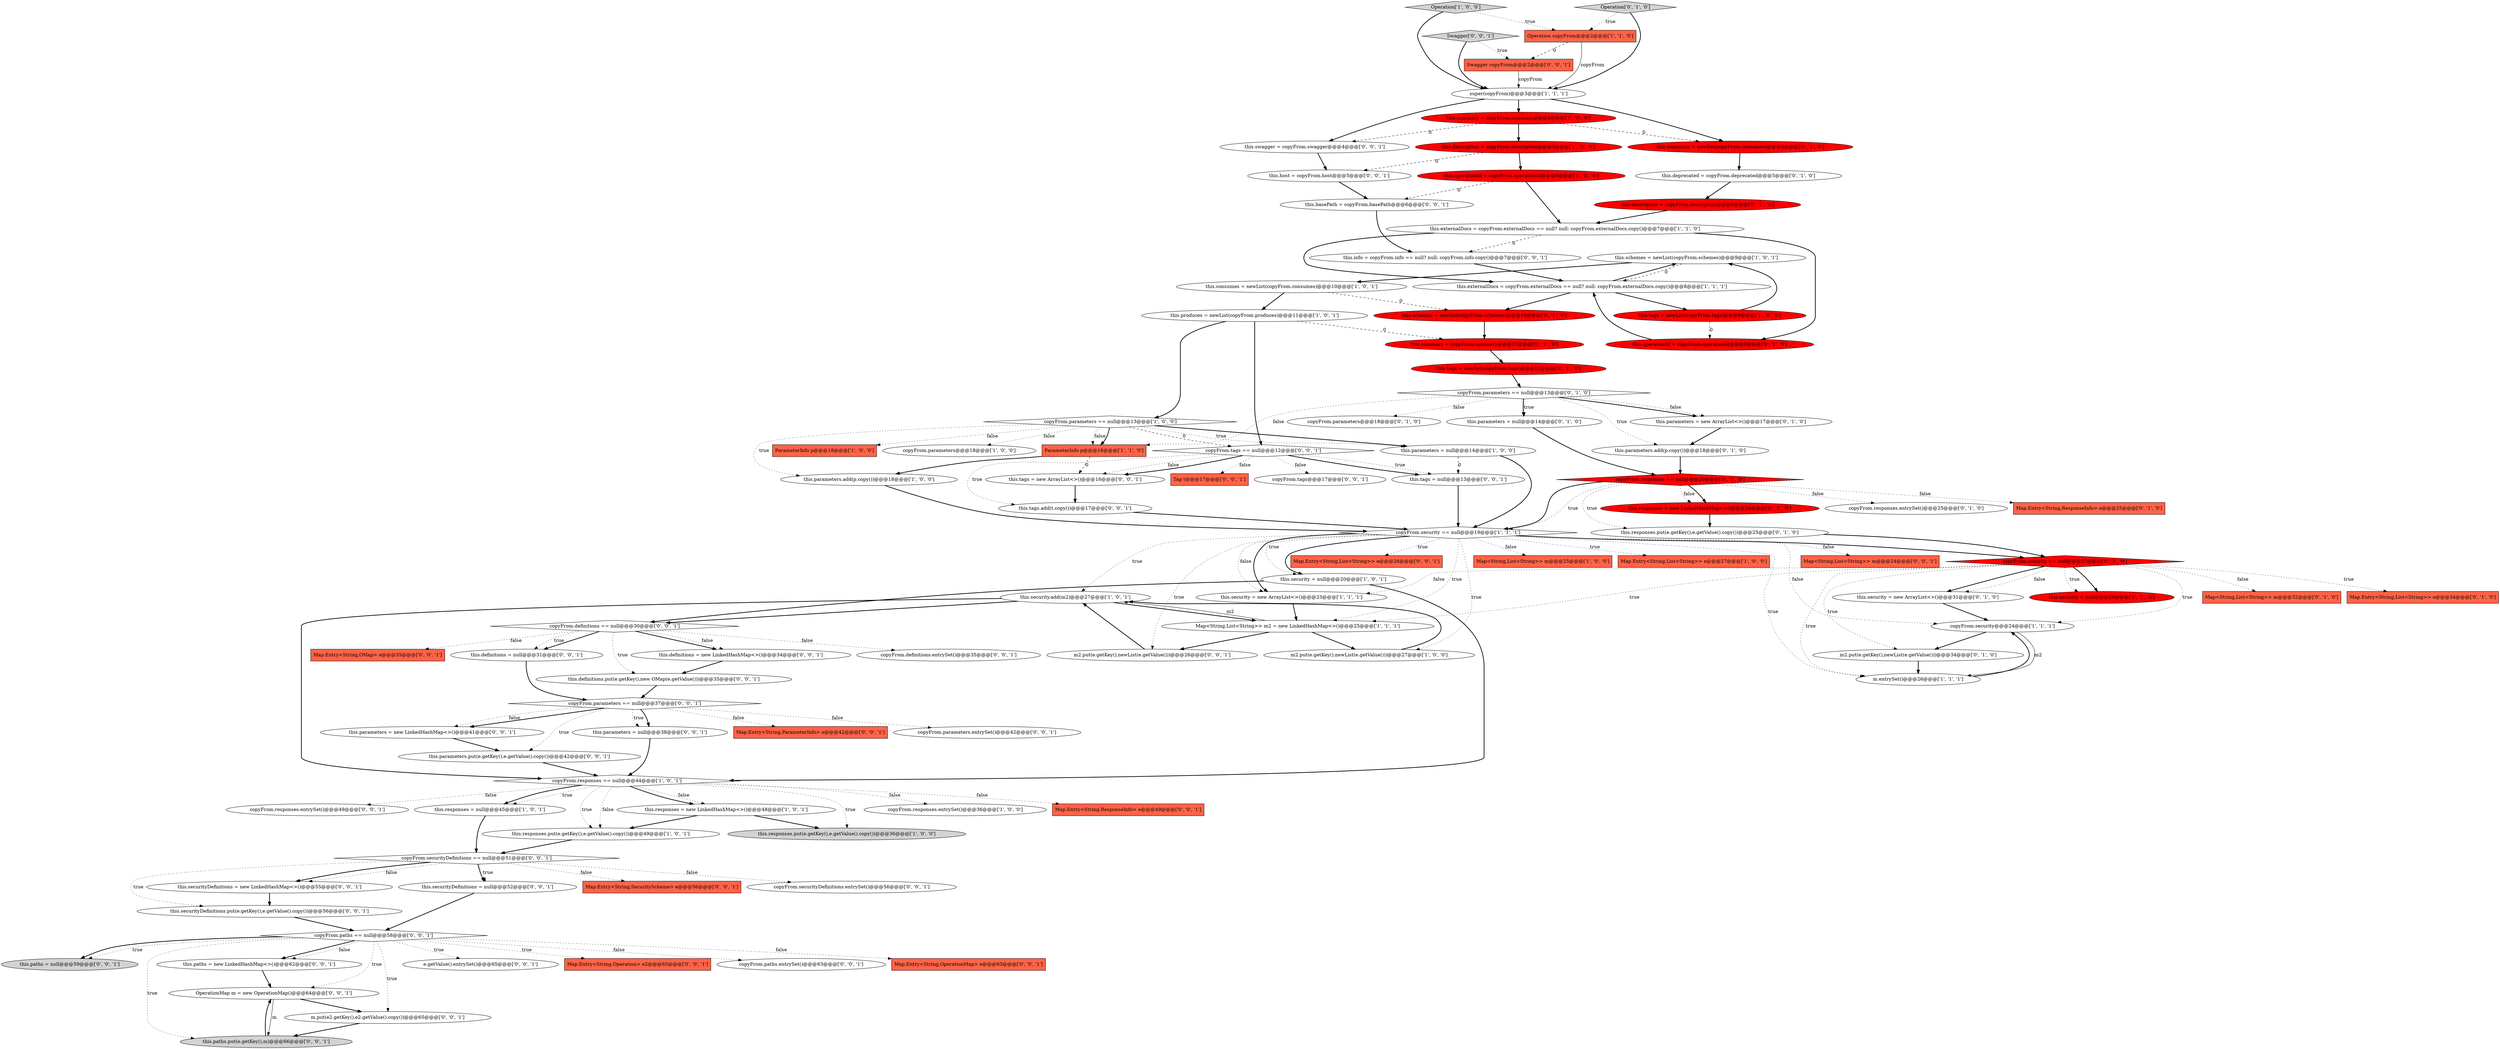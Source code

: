 digraph {
66 [style = filled, label = "copyFrom.parameters.entrySet()@@@42@@@['0', '0', '1']", fillcolor = white, shape = ellipse image = "AAA0AAABBB3BBB"];
99 [style = filled, label = "copyFrom.responses.entrySet()@@@49@@@['0', '0', '1']", fillcolor = white, shape = ellipse image = "AAA0AAABBB3BBB"];
98 [style = filled, label = "copyFrom.tags == null@@@12@@@['0', '0', '1']", fillcolor = white, shape = diamond image = "AAA0AAABBB3BBB"];
101 [style = filled, label = "this.definitions = new LinkedHashMap<>()@@@34@@@['0', '0', '1']", fillcolor = white, shape = ellipse image = "AAA0AAABBB3BBB"];
56 [style = filled, label = "this.summary = copyFrom.summary@@@11@@@['0', '1', '0']", fillcolor = red, shape = ellipse image = "AAA1AAABBB2BBB"];
16 [style = filled, label = "this.consumes = newList(copyFrom.consumes)@@@10@@@['1', '0', '1']", fillcolor = white, shape = ellipse image = "AAA0AAABBB1BBB"];
75 [style = filled, label = "this.paths = null@@@59@@@['0', '0', '1']", fillcolor = lightgray, shape = ellipse image = "AAA0AAABBB3BBB"];
44 [style = filled, label = "this.operationId = copyFrom.operationId@@@8@@@['0', '1', '0']", fillcolor = red, shape = ellipse image = "AAA1AAABBB2BBB"];
3 [style = filled, label = "this.security = null@@@20@@@['1', '0', '1']", fillcolor = white, shape = ellipse image = "AAA0AAABBB1BBB"];
86 [style = filled, label = "Map.Entry<String,List<String>> e@@@26@@@['0', '0', '1']", fillcolor = tomato, shape = box image = "AAA0AAABBB3BBB"];
26 [style = filled, label = "this.responses = null@@@45@@@['1', '0', '1']", fillcolor = white, shape = ellipse image = "AAA0AAABBB1BBB"];
59 [style = filled, label = "copyFrom.securityDefinitions == null@@@51@@@['0', '0', '1']", fillcolor = white, shape = diamond image = "AAA0AAABBB3BBB"];
10 [style = filled, label = "copyFrom.security == null@@@19@@@['1', '1', '1']", fillcolor = white, shape = diamond image = "AAA0AAABBB1BBB"];
36 [style = filled, label = "m2.put(e.getKey(),newList(e.getValue()))@@@34@@@['0', '1', '0']", fillcolor = white, shape = ellipse image = "AAA0AAABBB2BBB"];
37 [style = filled, label = "copyFrom.responses.entrySet()@@@25@@@['0', '1', '0']", fillcolor = white, shape = ellipse image = "AAA0AAABBB2BBB"];
100 [style = filled, label = "Swagger copyFrom@@@2@@@['0', '0', '1']", fillcolor = tomato, shape = box image = "AAA0AAABBB3BBB"];
87 [style = filled, label = "Map.Entry<String,ParameterInfo> e@@@42@@@['0', '0', '1']", fillcolor = tomato, shape = box image = "AAA0AAABBB3BBB"];
38 [style = filled, label = "copyFrom.parameters == null@@@13@@@['0', '1', '0']", fillcolor = white, shape = diamond image = "AAA0AAABBB2BBB"];
92 [style = filled, label = "this.securityDefinitions.put(e.getKey(),e.getValue().copy())@@@56@@@['0', '0', '1']", fillcolor = white, shape = ellipse image = "AAA0AAABBB3BBB"];
22 [style = filled, label = "this.parameters = null@@@14@@@['1', '0', '0']", fillcolor = white, shape = ellipse image = "AAA0AAABBB1BBB"];
14 [style = filled, label = "ParameterInfo p@@@18@@@['1', '1', '0']", fillcolor = tomato, shape = box image = "AAA0AAABBB1BBB"];
81 [style = filled, label = "this.paths = new LinkedHashMap<>()@@@62@@@['0', '0', '1']", fillcolor = white, shape = ellipse image = "AAA0AAABBB3BBB"];
18 [style = filled, label = "copyFrom.responses.entrySet()@@@36@@@['1', '0', '0']", fillcolor = white, shape = ellipse image = "AAA0AAABBB1BBB"];
68 [style = filled, label = "this.basePath = copyFrom.basePath@@@6@@@['0', '0', '1']", fillcolor = white, shape = ellipse image = "AAA0AAABBB3BBB"];
5 [style = filled, label = "copyFrom.security@@@24@@@['1', '1', '1']", fillcolor = white, shape = ellipse image = "AAA0AAABBB1BBB"];
1 [style = filled, label = "Map<String,List<String>> m@@@25@@@['1', '0', '0']", fillcolor = tomato, shape = box image = "AAA0AAABBB1BBB"];
30 [style = filled, label = "this.security = new ArrayList<>()@@@23@@@['1', '1', '1']", fillcolor = white, shape = ellipse image = "AAA0AAABBB1BBB"];
57 [style = filled, label = "this.consumes = newSet(copyFrom.consumes)@@@4@@@['0', '1', '0']", fillcolor = red, shape = ellipse image = "AAA1AAABBB2BBB"];
90 [style = filled, label = "this.tags = new ArrayList<>()@@@16@@@['0', '0', '1']", fillcolor = white, shape = ellipse image = "AAA0AAABBB3BBB"];
0 [style = filled, label = "Map<String,List<String>> m2 = new LinkedHashMap<>()@@@25@@@['1', '1', '1']", fillcolor = white, shape = ellipse image = "AAA0AAABBB1BBB"];
88 [style = filled, label = "this.swagger = copyFrom.swagger@@@4@@@['0', '0', '1']", fillcolor = white, shape = ellipse image = "AAA0AAABBB3BBB"];
46 [style = filled, label = "this.security = new ArrayList<>()@@@31@@@['0', '1', '0']", fillcolor = white, shape = ellipse image = "AAA0AAABBB2BBB"];
69 [style = filled, label = "e.getValue().entrySet()@@@65@@@['0', '0', '1']", fillcolor = white, shape = ellipse image = "AAA0AAABBB3BBB"];
7 [style = filled, label = "copyFrom.responses == null@@@44@@@['1', '0', '1']", fillcolor = white, shape = diamond image = "AAA0AAABBB1BBB"];
39 [style = filled, label = "this.parameters.add(p.copy())@@@18@@@['0', '1', '0']", fillcolor = white, shape = ellipse image = "AAA0AAABBB2BBB"];
97 [style = filled, label = "Tag t@@@17@@@['0', '0', '1']", fillcolor = tomato, shape = box image = "AAA0AAABBB3BBB"];
35 [style = filled, label = "Map<String,List<String>> m@@@32@@@['0', '1', '0']", fillcolor = tomato, shape = box image = "AAA0AAABBB2BBB"];
60 [style = filled, label = "Map.Entry<String,Operation> e2@@@65@@@['0', '0', '1']", fillcolor = tomato, shape = box image = "AAA0AAABBB3BBB"];
24 [style = filled, label = "m2.put(e.getKey(),newList(e.getValue()))@@@27@@@['1', '0', '0']", fillcolor = white, shape = ellipse image = "AAA0AAABBB1BBB"];
47 [style = filled, label = "this.responses = new LinkedHashMap<>()@@@24@@@['0', '1', '0']", fillcolor = red, shape = ellipse image = "AAA1AAABBB2BBB"];
48 [style = filled, label = "Map.Entry<String,List<String>> e@@@34@@@['0', '1', '0']", fillcolor = tomato, shape = box image = "AAA0AAABBB2BBB"];
53 [style = filled, label = "this.parameters = new ArrayList<>()@@@17@@@['0', '1', '0']", fillcolor = white, shape = ellipse image = "AAA0AAABBB2BBB"];
13 [style = filled, label = "this.produces = newList(copyFrom.produces)@@@11@@@['1', '0', '1']", fillcolor = white, shape = ellipse image = "AAA0AAABBB1BBB"];
70 [style = filled, label = "Map.Entry<String,SecurityScheme> e@@@56@@@['0', '0', '1']", fillcolor = tomato, shape = box image = "AAA0AAABBB3BBB"];
9 [style = filled, label = "Operation['1', '0', '0']", fillcolor = lightgray, shape = diamond image = "AAA0AAABBB1BBB"];
73 [style = filled, label = "this.securityDefinitions = null@@@52@@@['0', '0', '1']", fillcolor = white, shape = ellipse image = "AAA0AAABBB3BBB"];
94 [style = filled, label = "copyFrom.paths.entrySet()@@@63@@@['0', '0', '1']", fillcolor = white, shape = ellipse image = "AAA0AAABBB3BBB"];
23 [style = filled, label = "Map.Entry<String,List<String>> e@@@27@@@['1', '0', '0']", fillcolor = tomato, shape = box image = "AAA0AAABBB1BBB"];
33 [style = filled, label = "this.responses = new LinkedHashMap<>()@@@48@@@['1', '0', '1']", fillcolor = white, shape = ellipse image = "AAA0AAABBB1BBB"];
78 [style = filled, label = "m2.put(e.getKey(),newList(e.getValue()))@@@26@@@['0', '0', '1']", fillcolor = white, shape = ellipse image = "AAA0AAABBB3BBB"];
74 [style = filled, label = "this.definitions.put(e.getKey(),new OMap(e.getValue()))@@@35@@@['0', '0', '1']", fillcolor = white, shape = ellipse image = "AAA0AAABBB3BBB"];
8 [style = filled, label = "ParameterInfo p@@@18@@@['1', '0', '0']", fillcolor = tomato, shape = box image = "AAA0AAABBB1BBB"];
65 [style = filled, label = "Map.Entry<String,OMap> e@@@35@@@['0', '0', '1']", fillcolor = tomato, shape = box image = "AAA0AAABBB3BBB"];
61 [style = filled, label = "this.definitions = null@@@31@@@['0', '0', '1']", fillcolor = white, shape = ellipse image = "AAA0AAABBB3BBB"];
17 [style = filled, label = "this.parameters.add(p.copy())@@@18@@@['1', '0', '0']", fillcolor = white, shape = ellipse image = "AAA0AAABBB1BBB"];
43 [style = filled, label = "copyFrom.responses == null@@@20@@@['0', '1', '0']", fillcolor = red, shape = diamond image = "AAA1AAABBB2BBB"];
11 [style = filled, label = "this.schemes = newList(copyFrom.schemes)@@@9@@@['1', '0', '1']", fillcolor = white, shape = ellipse image = "AAA0AAABBB1BBB"];
28 [style = filled, label = "this.description = copyFrom.description@@@5@@@['1', '0', '0']", fillcolor = red, shape = ellipse image = "AAA1AAABBB1BBB"];
31 [style = filled, label = "Operation copyFrom@@@2@@@['1', '1', '0']", fillcolor = tomato, shape = box image = "AAA0AAABBB1BBB"];
82 [style = filled, label = "copyFrom.tags@@@17@@@['0', '0', '1']", fillcolor = white, shape = ellipse image = "AAA0AAABBB3BBB"];
89 [style = filled, label = "copyFrom.paths == null@@@58@@@['0', '0', '1']", fillcolor = white, shape = diamond image = "AAA0AAABBB3BBB"];
83 [style = filled, label = "this.info = copyFrom.info == null? null: copyFrom.info.copy()@@@7@@@['0', '0', '1']", fillcolor = white, shape = ellipse image = "AAA0AAABBB3BBB"];
40 [style = filled, label = "Operation['0', '1', '0']", fillcolor = lightgray, shape = diamond image = "AAA0AAABBB2BBB"];
25 [style = filled, label = "m.entrySet()@@@26@@@['1', '1', '1']", fillcolor = white, shape = ellipse image = "AAA0AAABBB1BBB"];
93 [style = filled, label = "this.tags.add(t.copy())@@@17@@@['0', '0', '1']", fillcolor = white, shape = ellipse image = "AAA0AAABBB3BBB"];
32 [style = filled, label = "copyFrom.parameters@@@18@@@['1', '0', '0']", fillcolor = white, shape = ellipse image = "AAA0AAABBB1BBB"];
42 [style = filled, label = "this.schemes = newSet(copyFrom.schemes)@@@10@@@['0', '1', '0']", fillcolor = red, shape = ellipse image = "AAA1AAABBB2BBB"];
58 [style = filled, label = "copyFrom.definitions == null@@@30@@@['0', '0', '1']", fillcolor = white, shape = diamond image = "AAA0AAABBB3BBB"];
91 [style = filled, label = "copyFrom.definitions.entrySet()@@@35@@@['0', '0', '1']", fillcolor = white, shape = ellipse image = "AAA0AAABBB3BBB"];
84 [style = filled, label = "this.paths.put(e.getKey(),m)@@@66@@@['0', '0', '1']", fillcolor = lightgray, shape = ellipse image = "AAA0AAABBB3BBB"];
19 [style = filled, label = "this.responses.put(e.getKey(),e.getValue().copy())@@@49@@@['1', '0', '1']", fillcolor = white, shape = ellipse image = "AAA0AAABBB1BBB"];
20 [style = filled, label = "this.security.add(m2)@@@27@@@['1', '0', '1']", fillcolor = white, shape = ellipse image = "AAA0AAABBB1BBB"];
45 [style = filled, label = "this.tags = newSet(copyFrom.tags)@@@12@@@['0', '1', '0']", fillcolor = red, shape = ellipse image = "AAA1AAABBB2BBB"];
49 [style = filled, label = "copyFrom.parameters@@@18@@@['0', '1', '0']", fillcolor = white, shape = ellipse image = "AAA0AAABBB2BBB"];
15 [style = filled, label = "this.responses.put(e.getKey(),e.getValue().copy())@@@36@@@['1', '0', '0']", fillcolor = lightgray, shape = ellipse image = "AAA0AAABBB1BBB"];
54 [style = filled, label = "Map.Entry<String,ResponseInfo> e@@@25@@@['0', '1', '0']", fillcolor = tomato, shape = box image = "AAA1AAABBB2BBB"];
72 [style = filled, label = "this.tags = null@@@13@@@['0', '0', '1']", fillcolor = white, shape = ellipse image = "AAA0AAABBB3BBB"];
55 [style = filled, label = "this.deprecated = copyFrom.deprecated@@@5@@@['0', '1', '0']", fillcolor = white, shape = ellipse image = "AAA0AAABBB2BBB"];
96 [style = filled, label = "Map.Entry<String,OperationMap> e@@@63@@@['0', '0', '1']", fillcolor = tomato, shape = box image = "AAA0AAABBB3BBB"];
41 [style = filled, label = "this.security = null@@@28@@@['0', '1', '0']", fillcolor = red, shape = ellipse image = "AAA1AAABBB2BBB"];
50 [style = filled, label = "this.description = copyFrom.description@@@6@@@['0', '1', '0']", fillcolor = red, shape = ellipse image = "AAA1AAABBB2BBB"];
34 [style = filled, label = "copyFrom.security == null@@@27@@@['0', '1', '0']", fillcolor = red, shape = diamond image = "AAA1AAABBB2BBB"];
27 [style = filled, label = "this.externalDocs = copyFrom.externalDocs == null? null: copyFrom.externalDocs.copy()@@@7@@@['1', '1', '0']", fillcolor = white, shape = ellipse image = "AAA0AAABBB1BBB"];
63 [style = filled, label = "this.parameters = null@@@38@@@['0', '0', '1']", fillcolor = white, shape = ellipse image = "AAA0AAABBB3BBB"];
64 [style = filled, label = "copyFrom.securityDefinitions.entrySet()@@@56@@@['0', '0', '1']", fillcolor = white, shape = ellipse image = "AAA0AAABBB3BBB"];
52 [style = filled, label = "this.responses.put(e.getKey(),e.getValue().copy())@@@25@@@['0', '1', '0']", fillcolor = white, shape = ellipse image = "AAA0AAABBB2BBB"];
4 [style = filled, label = "super(copyFrom)@@@3@@@['1', '1', '1']", fillcolor = white, shape = ellipse image = "AAA0AAABBB1BBB"];
21 [style = filled, label = "copyFrom.parameters == null@@@13@@@['1', '0', '0']", fillcolor = white, shape = diamond image = "AAA0AAABBB1BBB"];
76 [style = filled, label = "this.host = copyFrom.host@@@5@@@['0', '0', '1']", fillcolor = white, shape = ellipse image = "AAA0AAABBB3BBB"];
95 [style = filled, label = "this.parameters = new LinkedHashMap<>()@@@41@@@['0', '0', '1']", fillcolor = white, shape = ellipse image = "AAA0AAABBB3BBB"];
6 [style = filled, label = "this.tags = newList(copyFrom.tags)@@@9@@@['1', '0', '0']", fillcolor = red, shape = ellipse image = "AAA1AAABBB1BBB"];
67 [style = filled, label = "copyFrom.parameters == null@@@37@@@['0', '0', '1']", fillcolor = white, shape = diamond image = "AAA0AAABBB3BBB"];
77 [style = filled, label = "Map<String,List<String>> m@@@24@@@['0', '0', '1']", fillcolor = tomato, shape = box image = "AAA0AAABBB3BBB"];
102 [style = filled, label = "Swagger['0', '0', '1']", fillcolor = lightgray, shape = diamond image = "AAA0AAABBB3BBB"];
71 [style = filled, label = "OperationMap m = new OperationMap()@@@64@@@['0', '0', '1']", fillcolor = white, shape = ellipse image = "AAA0AAABBB3BBB"];
29 [style = filled, label = "this.operationId = copyFrom.operationId@@@6@@@['1', '0', '0']", fillcolor = red, shape = ellipse image = "AAA1AAABBB1BBB"];
85 [style = filled, label = "m.put(e2.getKey(),e2.getValue().copy())@@@65@@@['0', '0', '1']", fillcolor = white, shape = ellipse image = "AAA0AAABBB3BBB"];
51 [style = filled, label = "this.parameters = null@@@14@@@['0', '1', '0']", fillcolor = white, shape = ellipse image = "AAA0AAABBB2BBB"];
12 [style = filled, label = "this.summary = copyFrom.summary@@@4@@@['1', '0', '0']", fillcolor = red, shape = ellipse image = "AAA1AAABBB1BBB"];
2 [style = filled, label = "this.externalDocs = copyFrom.externalDocs == null? null: copyFrom.externalDocs.copy()@@@8@@@['1', '1', '1']", fillcolor = white, shape = ellipse image = "AAA0AAABBB1BBB"];
80 [style = filled, label = "this.securityDefinitions = new LinkedHashMap<>()@@@55@@@['0', '0', '1']", fillcolor = white, shape = ellipse image = "AAA0AAABBB3BBB"];
62 [style = filled, label = "this.parameters.put(e.getKey(),e.getValue().copy())@@@42@@@['0', '0', '1']", fillcolor = white, shape = ellipse image = "AAA0AAABBB3BBB"];
79 [style = filled, label = "Map.Entry<String,ResponseInfo> e@@@49@@@['0', '0', '1']", fillcolor = tomato, shape = box image = "AAA0AAABBB3BBB"];
40->4 [style = bold, label=""];
13->56 [style = dashed, label="0"];
34->46 [style = bold, label=""];
20->58 [style = bold, label=""];
10->30 [style = dotted, label="false"];
76->68 [style = bold, label=""];
46->5 [style = bold, label=""];
2->6 [style = bold, label=""];
38->51 [style = bold, label=""];
98->90 [style = dotted, label="false"];
27->44 [style = bold, label=""];
20->0 [style = bold, label=""];
38->39 [style = dotted, label="true"];
10->3 [style = dotted, label="true"];
40->31 [style = dotted, label="true"];
14->17 [style = bold, label=""];
21->98 [style = dashed, label="0"];
59->92 [style = dotted, label="true"];
53->39 [style = bold, label=""];
98->90 [style = bold, label=""];
7->26 [style = bold, label=""];
74->67 [style = bold, label=""];
78->20 [style = bold, label=""];
34->46 [style = dotted, label="false"];
100->4 [style = solid, label="copyFrom"];
10->20 [style = dotted, label="true"];
62->7 [style = bold, label=""];
6->11 [style = bold, label=""];
0->24 [style = bold, label=""];
45->38 [style = bold, label=""];
21->8 [style = dotted, label="false"];
10->77 [style = dotted, label="false"];
31->100 [style = dashed, label="0"];
27->83 [style = dashed, label="0"];
71->85 [style = bold, label=""];
21->32 [style = dotted, label="false"];
89->85 [style = dotted, label="true"];
85->84 [style = bold, label=""];
5->36 [style = bold, label=""];
98->93 [style = dotted, label="true"];
27->2 [style = bold, label=""];
28->76 [style = dashed, label="0"];
80->92 [style = bold, label=""];
10->1 [style = dotted, label="false"];
11->16 [style = bold, label=""];
44->2 [style = bold, label=""];
73->89 [style = bold, label=""];
102->100 [style = dotted, label="true"];
67->95 [style = bold, label=""];
12->28 [style = bold, label=""];
22->72 [style = dashed, label="0"];
33->15 [style = bold, label=""];
59->73 [style = bold, label=""];
7->79 [style = dotted, label="false"];
0->78 [style = bold, label=""];
57->55 [style = bold, label=""];
13->98 [style = bold, label=""];
43->54 [style = dotted, label="false"];
38->53 [style = bold, label=""];
9->31 [style = dotted, label="true"];
21->22 [style = dotted, label="true"];
68->83 [style = bold, label=""];
21->17 [style = dotted, label="true"];
89->96 [style = dotted, label="false"];
7->18 [style = dotted, label="false"];
24->20 [style = bold, label=""];
7->33 [style = bold, label=""];
29->27 [style = bold, label=""];
59->80 [style = dotted, label="false"];
36->25 [style = bold, label=""];
10->25 [style = dotted, label="true"];
10->23 [style = dotted, label="true"];
43->47 [style = bold, label=""];
89->81 [style = bold, label=""];
10->34 [style = bold, label=""];
3->7 [style = bold, label=""];
21->22 [style = bold, label=""];
42->56 [style = bold, label=""];
10->24 [style = dotted, label="true"];
89->69 [style = dotted, label="true"];
89->60 [style = dotted, label="true"];
63->7 [style = bold, label=""];
10->0 [style = dotted, label="true"];
43->10 [style = bold, label=""];
43->47 [style = dotted, label="false"];
38->49 [style = dotted, label="false"];
67->95 [style = dotted, label="false"];
3->58 [style = bold, label=""];
20->7 [style = bold, label=""];
43->52 [style = dotted, label="true"];
38->53 [style = dotted, label="false"];
72->10 [style = bold, label=""];
12->88 [style = dashed, label="0"];
43->10 [style = dotted, label="true"];
98->72 [style = dotted, label="true"];
28->29 [style = bold, label=""];
17->10 [style = bold, label=""];
58->101 [style = bold, label=""];
59->80 [style = bold, label=""];
58->61 [style = bold, label=""];
16->13 [style = bold, label=""];
38->14 [style = dotted, label="false"];
31->4 [style = solid, label="copyFrom"];
59->64 [style = dotted, label="false"];
50->27 [style = bold, label=""];
4->57 [style = bold, label=""];
92->89 [style = bold, label=""];
21->14 [style = dotted, label="false"];
34->36 [style = dotted, label="true"];
95->62 [style = bold, label=""];
16->42 [style = dashed, label="0"];
7->26 [style = dotted, label="true"];
98->97 [style = dotted, label="false"];
14->90 [style = dashed, label="0"];
102->4 [style = bold, label=""];
19->59 [style = bold, label=""];
89->75 [style = bold, label=""];
10->86 [style = dotted, label="true"];
7->15 [style = dotted, label="true"];
34->48 [style = dotted, label="true"];
34->0 [style = dotted, label="true"];
4->88 [style = bold, label=""];
89->81 [style = dotted, label="false"];
89->84 [style = dotted, label="true"];
56->45 [style = bold, label=""];
83->2 [style = bold, label=""];
67->87 [style = dotted, label="false"];
67->63 [style = bold, label=""];
58->101 [style = dotted, label="false"];
22->10 [style = bold, label=""];
0->20 [style = solid, label="m2"];
4->12 [style = bold, label=""];
84->71 [style = bold, label=""];
51->43 [style = bold, label=""];
25->5 [style = bold, label=""];
55->50 [style = bold, label=""];
30->0 [style = bold, label=""];
58->74 [style = dotted, label="true"];
58->65 [style = dotted, label="false"];
33->19 [style = bold, label=""];
47->52 [style = bold, label=""];
26->59 [style = bold, label=""];
58->61 [style = dotted, label="true"];
89->75 [style = dotted, label="true"];
10->30 [style = bold, label=""];
2->11 [style = bold, label=""];
34->25 [style = dotted, label="true"];
61->67 [style = bold, label=""];
21->14 [style = bold, label=""];
29->68 [style = dashed, label="0"];
58->91 [style = dotted, label="false"];
34->5 [style = dotted, label="true"];
67->63 [style = dotted, label="true"];
98->72 [style = bold, label=""];
89->71 [style = dotted, label="true"];
90->93 [style = bold, label=""];
7->19 [style = dotted, label="true"];
9->4 [style = bold, label=""];
12->57 [style = dashed, label="0"];
5->25 [style = solid, label="m2"];
39->43 [style = bold, label=""];
10->3 [style = bold, label=""];
11->2 [style = dashed, label="0"];
34->41 [style = bold, label=""];
88->76 [style = bold, label=""];
52->34 [style = bold, label=""];
93->10 [style = bold, label=""];
10->5 [style = dotted, label="false"];
98->82 [style = dotted, label="false"];
67->66 [style = dotted, label="false"];
89->94 [style = dotted, label="false"];
59->70 [style = dotted, label="false"];
7->33 [style = dotted, label="false"];
34->41 [style = dotted, label="true"];
71->84 [style = solid, label="m"];
34->35 [style = dotted, label="false"];
7->99 [style = dotted, label="false"];
43->37 [style = dotted, label="false"];
7->19 [style = dotted, label="false"];
59->73 [style = dotted, label="true"];
81->71 [style = bold, label=""];
13->21 [style = bold, label=""];
38->51 [style = dotted, label="true"];
2->42 [style = bold, label=""];
67->62 [style = dotted, label="true"];
10->78 [style = dotted, label="true"];
101->74 [style = bold, label=""];
6->44 [style = dashed, label="0"];
34->30 [style = dotted, label="false"];
}
